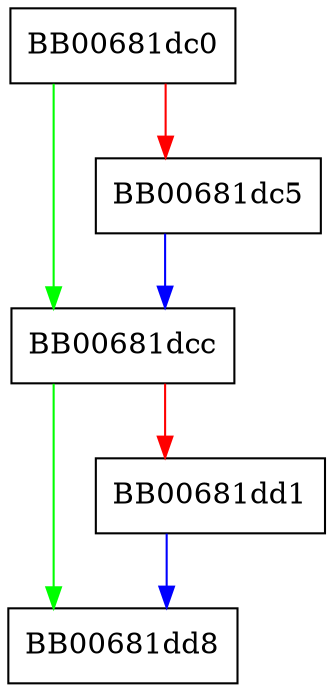digraph X509_CRL_get0_signature {
  node [shape="box"];
  graph [splines=ortho];
  BB00681dc0 -> BB00681dcc [color="green"];
  BB00681dc0 -> BB00681dc5 [color="red"];
  BB00681dc5 -> BB00681dcc [color="blue"];
  BB00681dcc -> BB00681dd8 [color="green"];
  BB00681dcc -> BB00681dd1 [color="red"];
  BB00681dd1 -> BB00681dd8 [color="blue"];
}